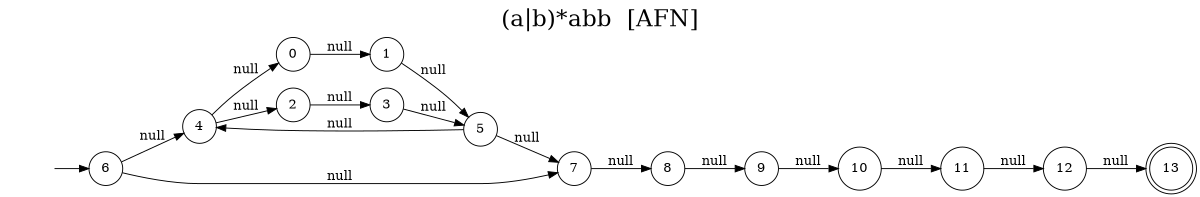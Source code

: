 digraph "Resultado Automata AFN" {
	label = "(a|b)*abb  [AFN]"
	labelloc  =  t
	fontsize  = 25
	rankdir=LR size="8,5"
	node [shape=doublecircle]
	13
	node [shape=circle]
	6
	node [shape=none]
	""
	""-> 6 [label=""]
	node [shape=circle]
	0 -> 1[label="null"]
	2 -> 3[label="null"]
	4 -> 0[label="null"]
	4 -> 2[label="null"]
	1 -> 5[label="null"]
	3 -> 5[label="null"]
	5 -> 4[label="null"]
	6 -> 7[label="null"]
	6 -> 4[label="null"]
	5 -> 7[label="null"]
	8 -> 9[label="null"]
	7 -> 8[label="null"]
	10 -> 11[label="null"]
	9 -> 10[label="null"]
	12 -> 13[label="null"]
	11 -> 12[label="null"]
}